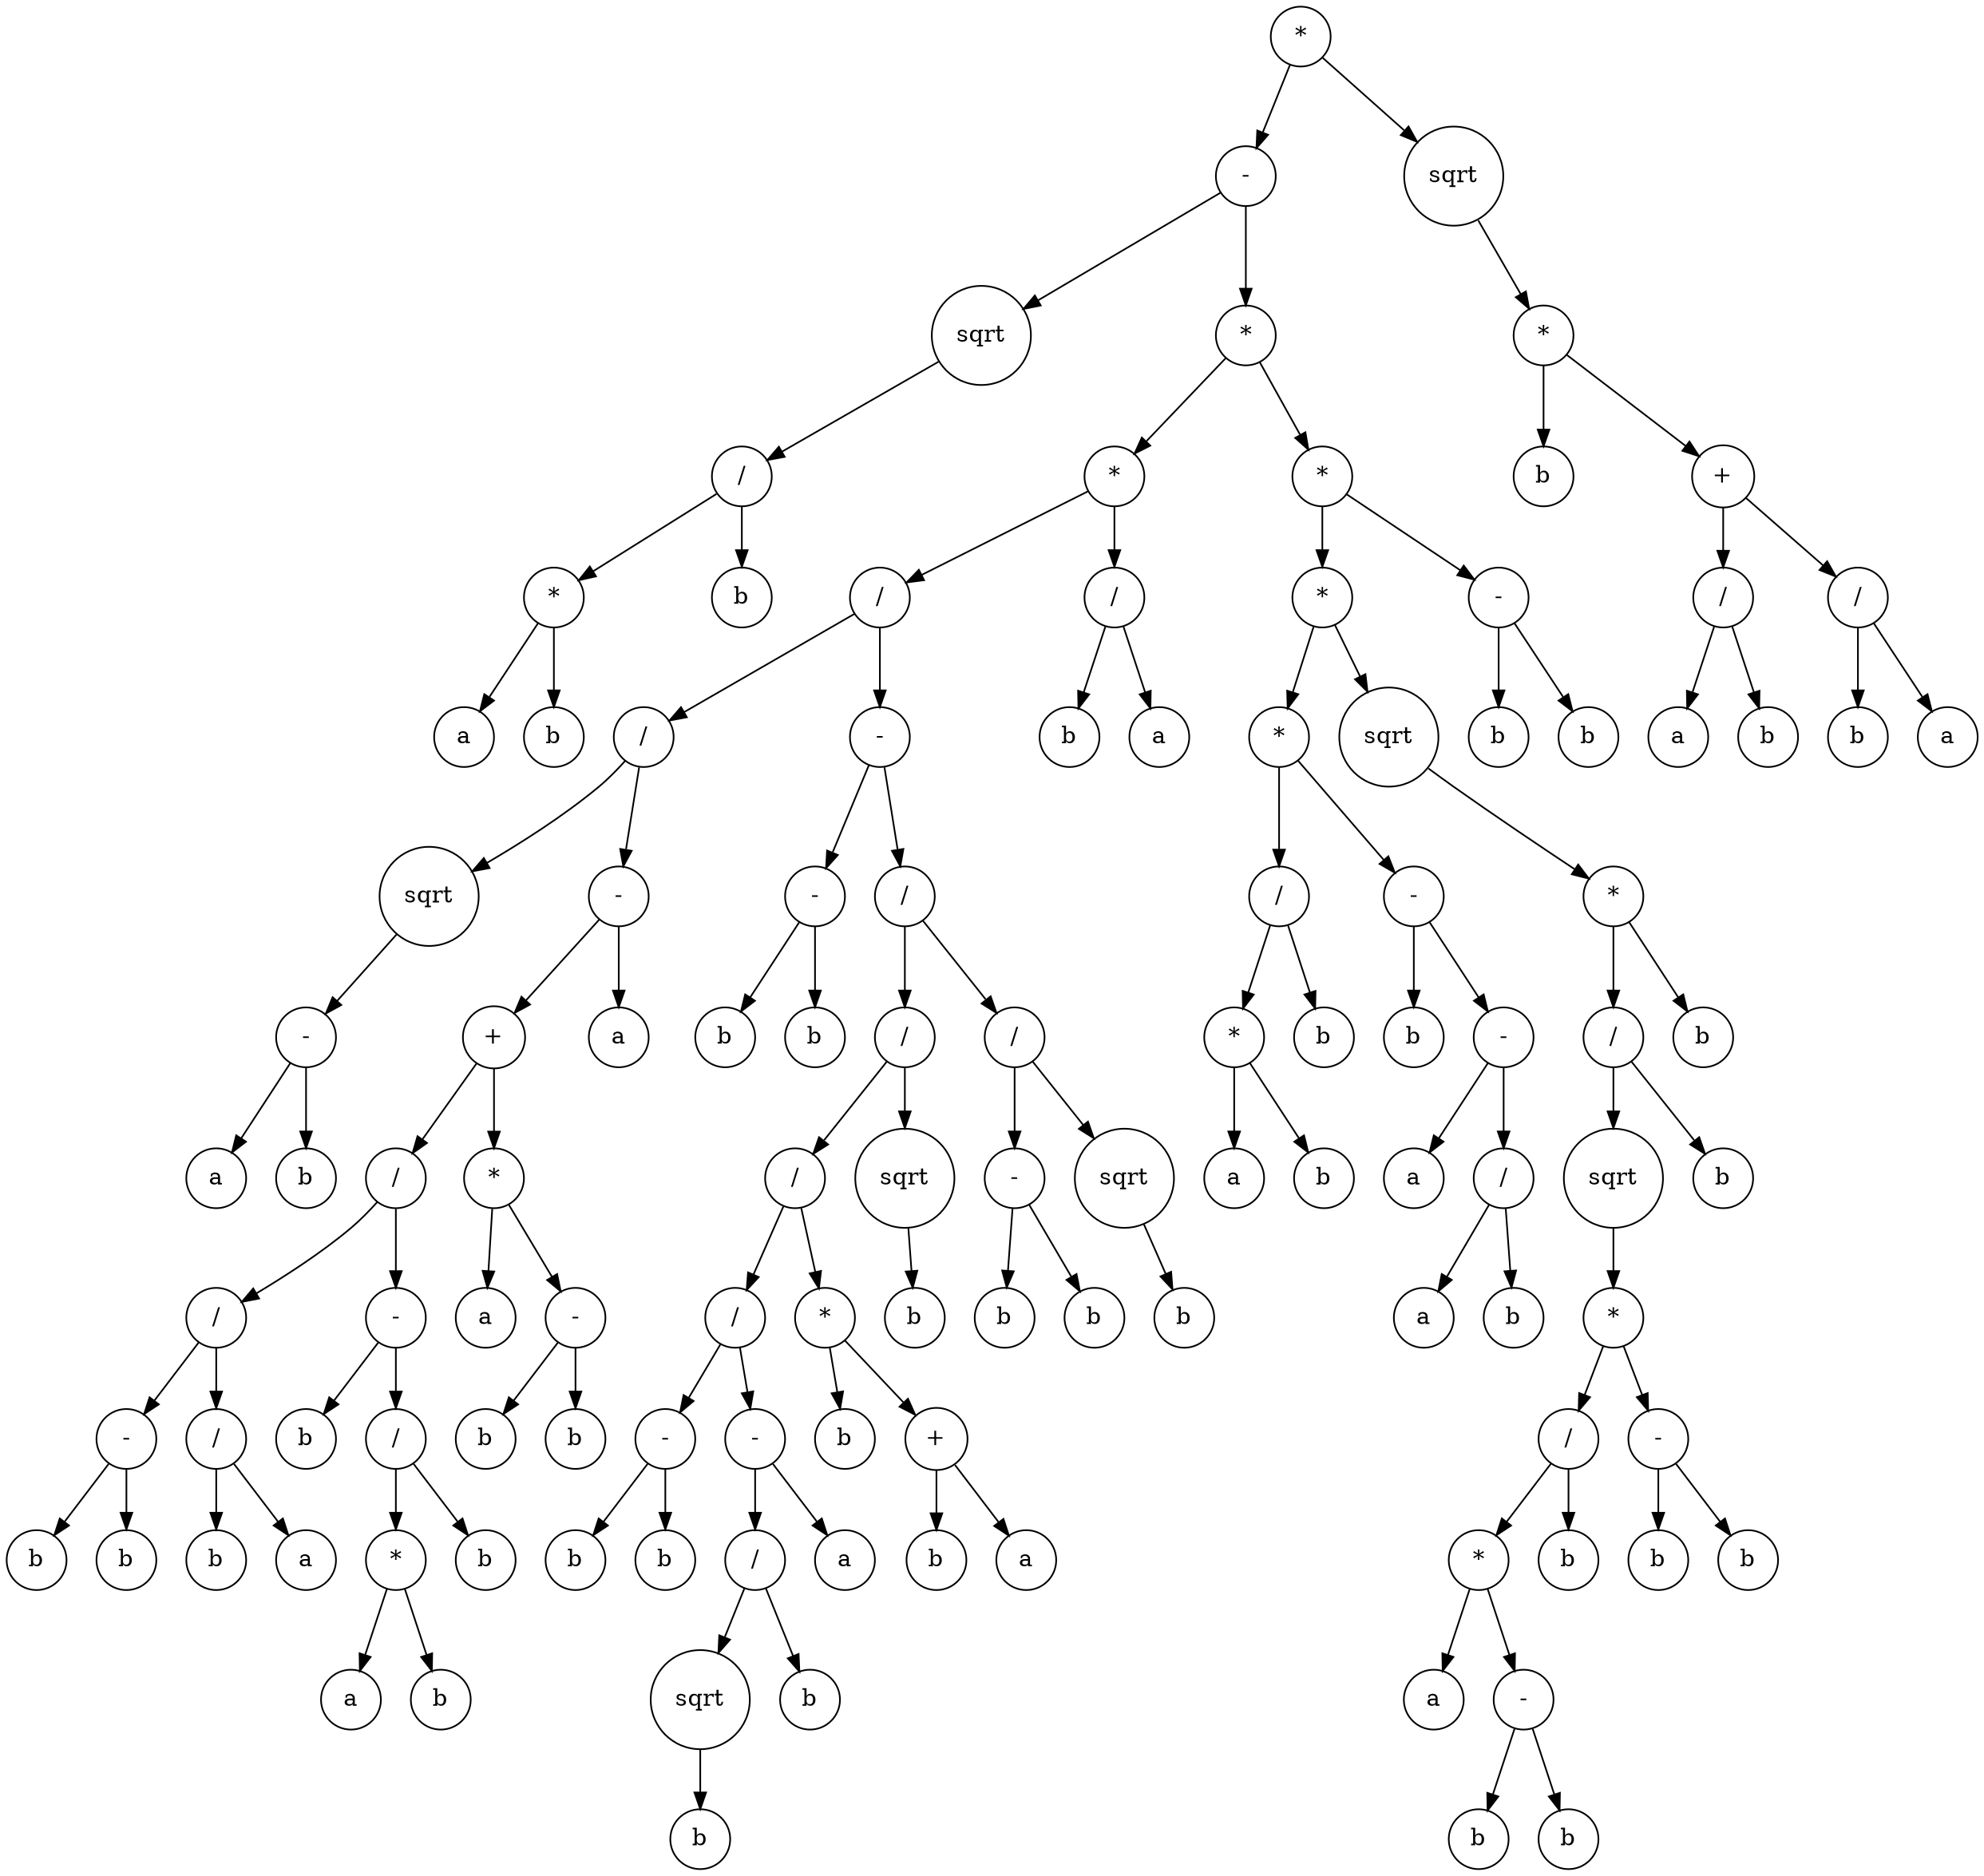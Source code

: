 digraph g {
graph [ordering=out];
node [shape=circle];
n[label = "*"];
n0[label = "-"];
n00[label = "sqrt"];
n000[label = "/"];
n0000[label = "*"];
n00000[label = "a"];
n0000 -> n00000;
n00001[label = "b"];
n0000 -> n00001;
n000 -> n0000;
n0001[label = "b"];
n000 -> n0001;
n00 -> n000;
n0 -> n00;
n01[label = "*"];
n010[label = "*"];
n0100[label = "/"];
n01000[label = "/"];
n010000[label = "sqrt"];
n0100000[label = "-"];
n01000000[label = "a"];
n0100000 -> n01000000;
n01000001[label = "b"];
n0100000 -> n01000001;
n010000 -> n0100000;
n01000 -> n010000;
n010001[label = "-"];
n0100010[label = "+"];
n01000100[label = "/"];
n010001000[label = "/"];
n0100010000[label = "-"];
n01000100000[label = "b"];
n0100010000 -> n01000100000;
n01000100001[label = "b"];
n0100010000 -> n01000100001;
n010001000 -> n0100010000;
n0100010001[label = "/"];
n01000100010[label = "b"];
n0100010001 -> n01000100010;
n01000100011[label = "a"];
n0100010001 -> n01000100011;
n010001000 -> n0100010001;
n01000100 -> n010001000;
n010001001[label = "-"];
n0100010010[label = "b"];
n010001001 -> n0100010010;
n0100010011[label = "/"];
n01000100110[label = "*"];
n010001001100[label = "a"];
n01000100110 -> n010001001100;
n010001001101[label = "b"];
n01000100110 -> n010001001101;
n0100010011 -> n01000100110;
n01000100111[label = "b"];
n0100010011 -> n01000100111;
n010001001 -> n0100010011;
n01000100 -> n010001001;
n0100010 -> n01000100;
n01000101[label = "*"];
n010001010[label = "a"];
n01000101 -> n010001010;
n010001011[label = "-"];
n0100010110[label = "b"];
n010001011 -> n0100010110;
n0100010111[label = "b"];
n010001011 -> n0100010111;
n01000101 -> n010001011;
n0100010 -> n01000101;
n010001 -> n0100010;
n0100011[label = "a"];
n010001 -> n0100011;
n01000 -> n010001;
n0100 -> n01000;
n01001[label = "-"];
n010010[label = "-"];
n0100100[label = "b"];
n010010 -> n0100100;
n0100101[label = "b"];
n010010 -> n0100101;
n01001 -> n010010;
n010011[label = "/"];
n0100110[label = "/"];
n01001100[label = "/"];
n010011000[label = "/"];
n0100110000[label = "-"];
n01001100000[label = "b"];
n0100110000 -> n01001100000;
n01001100001[label = "b"];
n0100110000 -> n01001100001;
n010011000 -> n0100110000;
n0100110001[label = "-"];
n01001100010[label = "/"];
n010011000100[label = "sqrt"];
n0100110001000[label = "b"];
n010011000100 -> n0100110001000;
n01001100010 -> n010011000100;
n010011000101[label = "b"];
n01001100010 -> n010011000101;
n0100110001 -> n01001100010;
n01001100011[label = "a"];
n0100110001 -> n01001100011;
n010011000 -> n0100110001;
n01001100 -> n010011000;
n010011001[label = "*"];
n0100110010[label = "b"];
n010011001 -> n0100110010;
n0100110011[label = "+"];
n01001100110[label = "b"];
n0100110011 -> n01001100110;
n01001100111[label = "a"];
n0100110011 -> n01001100111;
n010011001 -> n0100110011;
n01001100 -> n010011001;
n0100110 -> n01001100;
n01001101[label = "sqrt"];
n010011010[label = "b"];
n01001101 -> n010011010;
n0100110 -> n01001101;
n010011 -> n0100110;
n0100111[label = "/"];
n01001110[label = "-"];
n010011100[label = "b"];
n01001110 -> n010011100;
n010011101[label = "b"];
n01001110 -> n010011101;
n0100111 -> n01001110;
n01001111[label = "sqrt"];
n010011110[label = "b"];
n01001111 -> n010011110;
n0100111 -> n01001111;
n010011 -> n0100111;
n01001 -> n010011;
n0100 -> n01001;
n010 -> n0100;
n0101[label = "/"];
n01010[label = "b"];
n0101 -> n01010;
n01011[label = "a"];
n0101 -> n01011;
n010 -> n0101;
n01 -> n010;
n011[label = "*"];
n0110[label = "*"];
n01100[label = "*"];
n011000[label = "/"];
n0110000[label = "*"];
n01100000[label = "a"];
n0110000 -> n01100000;
n01100001[label = "b"];
n0110000 -> n01100001;
n011000 -> n0110000;
n0110001[label = "b"];
n011000 -> n0110001;
n01100 -> n011000;
n011001[label = "-"];
n0110010[label = "b"];
n011001 -> n0110010;
n0110011[label = "-"];
n01100110[label = "a"];
n0110011 -> n01100110;
n01100111[label = "/"];
n011001110[label = "a"];
n01100111 -> n011001110;
n011001111[label = "b"];
n01100111 -> n011001111;
n0110011 -> n01100111;
n011001 -> n0110011;
n01100 -> n011001;
n0110 -> n01100;
n01101[label = "sqrt"];
n011010[label = "*"];
n0110100[label = "/"];
n01101000[label = "sqrt"];
n011010000[label = "*"];
n0110100000[label = "/"];
n01101000000[label = "*"];
n011010000000[label = "a"];
n01101000000 -> n011010000000;
n011010000001[label = "-"];
n0110100000010[label = "b"];
n011010000001 -> n0110100000010;
n0110100000011[label = "b"];
n011010000001 -> n0110100000011;
n01101000000 -> n011010000001;
n0110100000 -> n01101000000;
n01101000001[label = "b"];
n0110100000 -> n01101000001;
n011010000 -> n0110100000;
n0110100001[label = "-"];
n01101000010[label = "b"];
n0110100001 -> n01101000010;
n01101000011[label = "b"];
n0110100001 -> n01101000011;
n011010000 -> n0110100001;
n01101000 -> n011010000;
n0110100 -> n01101000;
n01101001[label = "b"];
n0110100 -> n01101001;
n011010 -> n0110100;
n0110101[label = "b"];
n011010 -> n0110101;
n01101 -> n011010;
n0110 -> n01101;
n011 -> n0110;
n0111[label = "-"];
n01110[label = "b"];
n0111 -> n01110;
n01111[label = "b"];
n0111 -> n01111;
n011 -> n0111;
n01 -> n011;
n0 -> n01;
n -> n0;
n1[label = "sqrt"];
n10[label = "*"];
n100[label = "b"];
n10 -> n100;
n101[label = "+"];
n1010[label = "/"];
n10100[label = "a"];
n1010 -> n10100;
n10101[label = "b"];
n1010 -> n10101;
n101 -> n1010;
n1011[label = "/"];
n10110[label = "b"];
n1011 -> n10110;
n10111[label = "a"];
n1011 -> n10111;
n101 -> n1011;
n10 -> n101;
n1 -> n10;
n -> n1;
}
